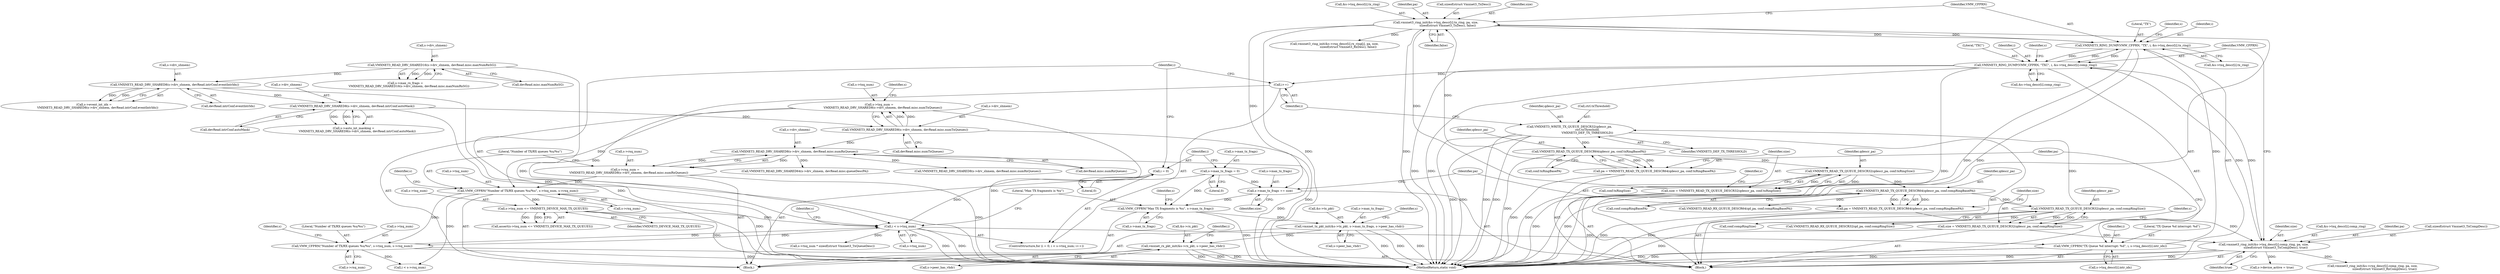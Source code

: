 digraph "0_qemu_9878d173f574df74bde0ff50b2f81009fbee81bb@pointer" {
"1000417" [label="(Call,vmxnet_tx_pkt_init(&s->tx_pkt, s->max_tx_frags, s->peer_has_vhdr))"];
"1000412" [label="(Call,VMW_CFPRN(\"Max TX fragments is %u\", s->max_tx_frags))"];
"1000343" [label="(Call,s->max_tx_frags += size)"];
"1000317" [label="(Call,vmxnet3_ring_init(&s->txq_descr[i].tx_ring, pa, size,\n                          sizeof(struct Vmxnet3_TxDesc), false))"];
"1000331" [label="(Call,VMXNET3_RING_DUMP(VMW_CFPRN, \"TX\", i, &s->txq_descr[i].tx_ring))"];
"1000376" [label="(Call,VMXNET3_RING_DUMP(VMW_CFPRN, \"TXC\", i, &s->txq_descr[i].comp_ring))"];
"1000362" [label="(Call,vmxnet3_ring_init(&s->txq_descr[i].comp_ring, pa, size,\n                          sizeof(struct Vmxnet3_TxCompDesc), true))"];
"1000348" [label="(Call,pa = VMXNET3_READ_TX_QUEUE_DESCR64(qdescr_pa, conf.compRingBasePA))"];
"1000350" [label="(Call,VMXNET3_READ_TX_QUEUE_DESCR64(qdescr_pa, conf.compRingBasePA))"];
"1000312" [label="(Call,VMXNET3_READ_TX_QUEUE_DESCR32(qdescr_pa, conf.txRingSize))"];
"1000305" [label="(Call,VMXNET3_READ_TX_QUEUE_DESCR64(qdescr_pa, conf.txRingBasePA))"];
"1000406" [label="(Call,VMXNET3_WRITE_TX_QUEUE_DESCR32(qdescr_pa,\n                                       ctrl.txThreshold,\n                                       VMXNET3_DEF_TX_THRESHOLD))"];
"1000357" [label="(Call,VMXNET3_READ_TX_QUEUE_DESCR32(qdescr_pa, conf.compRingSize))"];
"1000355" [label="(Call,size = VMXNET3_READ_TX_QUEUE_DESCR32(qdescr_pa, conf.compRingSize))"];
"1000293" [label="(Call,VMW_CFPRN(\"TX Queue %d interrupt: %d\", i, s->txq_descr[i].intr_idx))"];
"1000255" [label="(Call,i < s->txq_num)"];
"1000252" [label="(Call,i = 0)"];
"1000260" [label="(Call,i++)"];
"1000272" [label="(Call,VMW_CFPRN(\"Number of TX/RX queues %u/%u\", s->txq_num, s->rxq_num))"];
"1000221" [label="(Call,VMW_CFPRN(\"Number of TX/RX queues %u/%u\", s->txq_num, s->rxq_num))"];
"1000195" [label="(Call,s->txq_num =\n        VMXNET3_READ_DRV_SHARED8(s->drv_shmem, devRead.misc.numTxQueues))"];
"1000199" [label="(Call,VMXNET3_READ_DRV_SHARED8(s->drv_shmem, devRead.misc.numTxQueues))"];
"1000179" [label="(Call,VMXNET3_READ_DRV_SHARED8(s->drv_shmem, devRead.intrConf.autoMask))"];
"1000155" [label="(Call,VMXNET3_READ_DRV_SHARED8(s->drv_shmem, devRead.intrConf.eventIntrIdx))"];
"1000125" [label="(Call,VMXNET3_READ_DRV_SHARED16(s->drv_shmem, devRead.misc.maxNumRxSG))"];
"1000208" [label="(Call,s->rxq_num =\n        VMXNET3_READ_DRV_SHARED8(s->drv_shmem, devRead.misc.numRxQueues))"];
"1000212" [label="(Call,VMXNET3_READ_DRV_SHARED8(s->drv_shmem, devRead.misc.numRxQueues))"];
"1000230" [label="(Call,s->txq_num <= VMXNET3_DEVICE_MAX_TX_QUEUES)"];
"1000303" [label="(Call,pa = VMXNET3_READ_TX_QUEUE_DESCR64(qdescr_pa, conf.txRingBasePA))"];
"1000310" [label="(Call,size = VMXNET3_READ_TX_QUEUE_DESCR32(qdescr_pa, conf.txRingSize))"];
"1000246" [label="(Call,s->max_tx_frags = 0)"];
"1000428" [label="(Call,vmxnet_rx_pkt_init(&s->rx_pkt, s->peer_has_vhdr))"];
"1000345" [label="(Identifier,s)"];
"1000195" [label="(Call,s->txq_num =\n        VMXNET3_READ_DRV_SHARED8(s->drv_shmem, devRead.misc.numTxQueues))"];
"1000431" [label="(Identifier,s)"];
"1000414" [label="(Call,s->max_tx_frags)"];
"1000438" [label="(Identifier,i)"];
"1000281" [label="(Identifier,s)"];
"1000604" [label="(Call,s->device_active = true)"];
"1000234" [label="(Identifier,VMXNET3_DEVICE_MAX_TX_QUEUES)"];
"1000180" [label="(Call,s->drv_shmem)"];
"1000251" [label="(ControlStructure,for (i = 0; i < s->txq_num; i++))"];
"1000196" [label="(Call,s->txq_num)"];
"1000314" [label="(Call,conf.txRingSize)"];
"1000351" [label="(Identifier,qdescr_pa)"];
"1000175" [label="(Call,s->auto_int_masking =\n        VMXNET3_READ_DRV_SHARED8(s->drv_shmem, devRead.intrConf.autoMask))"];
"1000334" [label="(Identifier,i)"];
"1000378" [label="(Literal,\"TXC\")"];
"1000263" [label="(Call,VMXNET3_READ_DRV_SHARED8(s->drv_shmem, devRead.misc.numRxQueues))"];
"1000407" [label="(Identifier,qdescr_pa)"];
"1000260" [label="(Call,i++)"];
"1000417" [label="(Call,vmxnet_tx_pkt_init(&s->tx_pkt, s->max_tx_frags, s->peer_has_vhdr))"];
"1000212" [label="(Call,VMXNET3_READ_DRV_SHARED8(s->drv_shmem, devRead.misc.numRxQueues))"];
"1000253" [label="(Identifier,i)"];
"1000355" [label="(Call,size = VMXNET3_READ_TX_QUEUE_DESCR32(qdescr_pa, conf.compRingSize))"];
"1000311" [label="(Identifier,size)"];
"1000262" [label="(Block,)"];
"1000256" [label="(Identifier,i)"];
"1000226" [label="(Call,s->rxq_num)"];
"1000377" [label="(Identifier,VMW_CFPRN)"];
"1000406" [label="(Call,VMXNET3_WRITE_TX_QUEUE_DESCR32(qdescr_pa,\n                                       ctrl.txThreshold,\n                                       VMXNET3_DEF_TX_THRESHOLD))"];
"1000246" [label="(Call,s->max_tx_frags = 0)"];
"1000367" [label="(Identifier,s)"];
"1000331" [label="(Call,VMXNET3_RING_DUMP(VMW_CFPRN, \"TX\", i, &s->txq_descr[i].tx_ring))"];
"1000222" [label="(Literal,\"Number of TX/RX queues %u/%u\")"];
"1000362" [label="(Call,vmxnet3_ring_init(&s->txq_descr[i].comp_ring, pa, size,\n                          sizeof(struct Vmxnet3_TxCompDesc), true))"];
"1000247" [label="(Call,s->max_tx_frags)"];
"1000121" [label="(Call,s->max_rx_frags =\n        VMXNET3_READ_DRV_SHARED16(s->drv_shmem, devRead.misc.maxNumRxSG))"];
"1000126" [label="(Call,s->drv_shmem)"];
"1000151" [label="(Call,s->event_int_idx =\n        VMXNET3_READ_DRV_SHARED8(s->drv_shmem, devRead.intrConf.eventIntrIdx))"];
"1000313" [label="(Identifier,qdescr_pa)"];
"1000216" [label="(Call,devRead.misc.numRxQueues)"];
"1000372" [label="(Identifier,size)"];
"1000326" [label="(Identifier,pa)"];
"1000433" [label="(Call,s->peer_has_vhdr)"];
"1000359" [label="(Call,conf.compRingSize)"];
"1000429" [label="(Call,&s->rx_pkt)"];
"1000375" [label="(Identifier,true)"];
"1000357" [label="(Call,VMXNET3_READ_TX_QUEUE_DESCR32(qdescr_pa, conf.compRingSize))"];
"1000356" [label="(Identifier,size)"];
"1000304" [label="(Identifier,pa)"];
"1000455" [label="(Call,s->txq_num * sizeof(struct Vmxnet3_TxQueueDesc))"];
"1000156" [label="(Call,s->drv_shmem)"];
"1000273" [label="(Literal,\"Number of TX/RX queues %u/%u\")"];
"1000526" [label="(Call,vmxnet3_ring_init(&s->rxq_descr[i].rx_ring[j], pa, size,\n                              sizeof(struct Vmxnet3_RxDesc), false))"];
"1000312" [label="(Call,VMXNET3_READ_TX_QUEUE_DESCR32(qdescr_pa, conf.txRingSize))"];
"1000155" [label="(Call,VMXNET3_READ_DRV_SHARED8(s->drv_shmem, devRead.intrConf.eventIntrIdx))"];
"1000408" [label="(Call,ctrl.txThreshold)"];
"1000203" [label="(Call,devRead.misc.numTxQueues)"];
"1000250" [label="(Literal,0)"];
"1000350" [label="(Call,VMXNET3_READ_TX_QUEUE_DESCR64(qdescr_pa, conf.compRingBasePA))"];
"1000328" [label="(Call,sizeof(struct Vmxnet3_TxDesc))"];
"1000125" [label="(Call,VMXNET3_READ_DRV_SHARED16(s->drv_shmem, devRead.misc.maxNumRxSG))"];
"1000327" [label="(Identifier,size)"];
"1000295" [label="(Identifier,i)"];
"1000332" [label="(Identifier,VMW_CFPRN)"];
"1000440" [label="(Call,i < s->rxq_num)"];
"1000333" [label="(Literal,\"TX\")"];
"1000318" [label="(Call,&s->txq_descr[i].tx_ring)"];
"1000230" [label="(Call,s->txq_num <= VMXNET3_DEVICE_MAX_TX_QUEUES)"];
"1000277" [label="(Call,s->rxq_num)"];
"1000411" [label="(Identifier,VMXNET3_DEF_TX_THRESHOLD)"];
"1000343" [label="(Call,s->max_tx_frags += size)"];
"1000418" [label="(Call,&s->tx_pkt)"];
"1000557" [label="(Call,VMXNET3_READ_RX_QUEUE_DESCR32(qd_pa, conf.compRingSize))"];
"1000294" [label="(Literal,\"TX Queue %d interrupt: %d\")"];
"1000305" [label="(Call,VMXNET3_READ_TX_QUEUE_DESCR64(qdescr_pa, conf.txRingBasePA))"];
"1000363" [label="(Call,&s->txq_descr[i].comp_ring)"];
"1000232" [label="(Identifier,s)"];
"1000335" [label="(Call,&s->txq_descr[i].tx_ring)"];
"1000274" [label="(Call,s->txq_num)"];
"1000358" [label="(Identifier,qdescr_pa)"];
"1000380" [label="(Call,&s->txq_descr[i].comp_ring)"];
"1000221" [label="(Call,VMW_CFPRN(\"Number of TX/RX queues %u/%u\", s->txq_num, s->rxq_num))"];
"1000371" [label="(Identifier,pa)"];
"1000129" [label="(Call,devRead.misc.maxNumRxSG)"];
"1000420" [label="(Identifier,s)"];
"1000376" [label="(Call,VMXNET3_RING_DUMP(VMW_CFPRN, \"TXC\", i, &s->txq_descr[i].comp_ring))"];
"1000200" [label="(Call,s->drv_shmem)"];
"1000261" [label="(Identifier,i)"];
"1000209" [label="(Call,s->rxq_num)"];
"1000307" [label="(Call,conf.txRingBasePA)"];
"1000229" [label="(Call,assert(s->txq_num <= VMXNET3_DEVICE_MAX_TX_QUEUES))"];
"1000348" [label="(Call,pa = VMXNET3_READ_TX_QUEUE_DESCR64(qdescr_pa, conf.compRingBasePA))"];
"1000272" [label="(Call,VMW_CFPRN(\"Number of TX/RX queues %u/%u\", s->txq_num, s->rxq_num))"];
"1000293" [label="(Call,VMW_CFPRN(\"TX Queue %d interrupt: %d\", i, s->txq_descr[i].intr_idx))"];
"1000562" [label="(Call,vmxnet3_ring_init(&s->rxq_descr[i].comp_ring, pa, size,\n                          sizeof(struct Vmxnet3_RxCompDesc), true))"];
"1000306" [label="(Identifier,qdescr_pa)"];
"1000379" [label="(Identifier,i)"];
"1000425" [label="(Call,s->peer_has_vhdr)"];
"1000223" [label="(Call,s->txq_num)"];
"1000428" [label="(Call,vmxnet_rx_pkt_init(&s->rx_pkt, s->peer_has_vhdr))"];
"1000208" [label="(Call,s->rxq_num =\n        VMXNET3_READ_DRV_SHARED8(s->drv_shmem, devRead.misc.numRxQueues))"];
"1000322" [label="(Identifier,s)"];
"1000349" [label="(Identifier,pa)"];
"1000413" [label="(Literal,\"Max TX fragments is %u\")"];
"1000330" [label="(Identifier,false)"];
"1000179" [label="(Call,VMXNET3_READ_DRV_SHARED8(s->drv_shmem, devRead.intrConf.autoMask))"];
"1000393" [label="(Identifier,s)"];
"1000183" [label="(Call,devRead.intrConf.autoMask)"];
"1000296" [label="(Call,s->txq_descr[i].intr_idx)"];
"1000317" [label="(Call,vmxnet3_ring_init(&s->txq_descr[i].tx_ring, pa, size,\n                          sizeof(struct Vmxnet3_TxDesc), false))"];
"1000114" [label="(Block,)"];
"1000373" [label="(Call,sizeof(struct Vmxnet3_TxCompDesc))"];
"1000352" [label="(Call,conf.compRingBasePA)"];
"1000255" [label="(Call,i < s->txq_num)"];
"1000231" [label="(Call,s->txq_num)"];
"1000310" [label="(Call,size = VMXNET3_READ_TX_QUEUE_DESCR32(qdescr_pa, conf.txRingSize))"];
"1000265" [label="(Identifier,s)"];
"1000303" [label="(Call,pa = VMXNET3_READ_TX_QUEUE_DESCR64(qdescr_pa, conf.txRingBasePA))"];
"1000412" [label="(Call,VMW_CFPRN(\"Max TX fragments is %u\", s->max_tx_frags))"];
"1000550" [label="(Call,VMXNET3_READ_RX_QUEUE_DESCR64(qd_pa, conf.compRingBasePA))"];
"1000199" [label="(Call,VMXNET3_READ_DRV_SHARED8(s->drv_shmem, devRead.misc.numTxQueues))"];
"1000609" [label="(MethodReturn,static void)"];
"1000210" [label="(Identifier,s)"];
"1000237" [label="(Call,VMXNET3_READ_DRV_SHARED64(s->drv_shmem, devRead.misc.queueDescPA))"];
"1000159" [label="(Call,devRead.intrConf.eventIntrIdx)"];
"1000344" [label="(Call,s->max_tx_frags)"];
"1000213" [label="(Call,s->drv_shmem)"];
"1000252" [label="(Call,i = 0)"];
"1000347" [label="(Identifier,size)"];
"1000257" [label="(Call,s->txq_num)"];
"1000254" [label="(Literal,0)"];
"1000422" [label="(Call,s->max_tx_frags)"];
"1000417" -> "1000114"  [label="AST: "];
"1000417" -> "1000425"  [label="CFG: "];
"1000418" -> "1000417"  [label="AST: "];
"1000422" -> "1000417"  [label="AST: "];
"1000425" -> "1000417"  [label="AST: "];
"1000431" -> "1000417"  [label="CFG: "];
"1000417" -> "1000609"  [label="DDG: "];
"1000417" -> "1000609"  [label="DDG: "];
"1000417" -> "1000609"  [label="DDG: "];
"1000412" -> "1000417"  [label="DDG: "];
"1000417" -> "1000428"  [label="DDG: "];
"1000412" -> "1000114"  [label="AST: "];
"1000412" -> "1000414"  [label="CFG: "];
"1000413" -> "1000412"  [label="AST: "];
"1000414" -> "1000412"  [label="AST: "];
"1000420" -> "1000412"  [label="CFG: "];
"1000412" -> "1000609"  [label="DDG: "];
"1000343" -> "1000412"  [label="DDG: "];
"1000246" -> "1000412"  [label="DDG: "];
"1000343" -> "1000262"  [label="AST: "];
"1000343" -> "1000347"  [label="CFG: "];
"1000344" -> "1000343"  [label="AST: "];
"1000347" -> "1000343"  [label="AST: "];
"1000349" -> "1000343"  [label="CFG: "];
"1000317" -> "1000343"  [label="DDG: "];
"1000246" -> "1000343"  [label="DDG: "];
"1000317" -> "1000262"  [label="AST: "];
"1000317" -> "1000330"  [label="CFG: "];
"1000318" -> "1000317"  [label="AST: "];
"1000326" -> "1000317"  [label="AST: "];
"1000327" -> "1000317"  [label="AST: "];
"1000328" -> "1000317"  [label="AST: "];
"1000330" -> "1000317"  [label="AST: "];
"1000332" -> "1000317"  [label="CFG: "];
"1000317" -> "1000609"  [label="DDG: "];
"1000317" -> "1000609"  [label="DDG: "];
"1000331" -> "1000317"  [label="DDG: "];
"1000303" -> "1000317"  [label="DDG: "];
"1000310" -> "1000317"  [label="DDG: "];
"1000317" -> "1000331"  [label="DDG: "];
"1000317" -> "1000526"  [label="DDG: "];
"1000331" -> "1000262"  [label="AST: "];
"1000331" -> "1000335"  [label="CFG: "];
"1000332" -> "1000331"  [label="AST: "];
"1000333" -> "1000331"  [label="AST: "];
"1000334" -> "1000331"  [label="AST: "];
"1000335" -> "1000331"  [label="AST: "];
"1000345" -> "1000331"  [label="CFG: "];
"1000331" -> "1000609"  [label="DDG: "];
"1000331" -> "1000609"  [label="DDG: "];
"1000376" -> "1000331"  [label="DDG: "];
"1000293" -> "1000331"  [label="DDG: "];
"1000331" -> "1000376"  [label="DDG: "];
"1000331" -> "1000376"  [label="DDG: "];
"1000376" -> "1000262"  [label="AST: "];
"1000376" -> "1000380"  [label="CFG: "];
"1000377" -> "1000376"  [label="AST: "];
"1000378" -> "1000376"  [label="AST: "];
"1000379" -> "1000376"  [label="AST: "];
"1000380" -> "1000376"  [label="AST: "];
"1000393" -> "1000376"  [label="CFG: "];
"1000376" -> "1000609"  [label="DDG: "];
"1000376" -> "1000609"  [label="DDG: "];
"1000376" -> "1000609"  [label="DDG: "];
"1000376" -> "1000260"  [label="DDG: "];
"1000376" -> "1000362"  [label="DDG: "];
"1000362" -> "1000376"  [label="DDG: "];
"1000362" -> "1000262"  [label="AST: "];
"1000362" -> "1000375"  [label="CFG: "];
"1000363" -> "1000362"  [label="AST: "];
"1000371" -> "1000362"  [label="AST: "];
"1000372" -> "1000362"  [label="AST: "];
"1000373" -> "1000362"  [label="AST: "];
"1000375" -> "1000362"  [label="AST: "];
"1000377" -> "1000362"  [label="CFG: "];
"1000362" -> "1000609"  [label="DDG: "];
"1000362" -> "1000609"  [label="DDG: "];
"1000362" -> "1000609"  [label="DDG: "];
"1000348" -> "1000362"  [label="DDG: "];
"1000355" -> "1000362"  [label="DDG: "];
"1000362" -> "1000562"  [label="DDG: "];
"1000362" -> "1000604"  [label="DDG: "];
"1000348" -> "1000262"  [label="AST: "];
"1000348" -> "1000350"  [label="CFG: "];
"1000349" -> "1000348"  [label="AST: "];
"1000350" -> "1000348"  [label="AST: "];
"1000356" -> "1000348"  [label="CFG: "];
"1000348" -> "1000609"  [label="DDG: "];
"1000350" -> "1000348"  [label="DDG: "];
"1000350" -> "1000348"  [label="DDG: "];
"1000350" -> "1000352"  [label="CFG: "];
"1000351" -> "1000350"  [label="AST: "];
"1000352" -> "1000350"  [label="AST: "];
"1000350" -> "1000609"  [label="DDG: "];
"1000312" -> "1000350"  [label="DDG: "];
"1000350" -> "1000357"  [label="DDG: "];
"1000350" -> "1000550"  [label="DDG: "];
"1000312" -> "1000310"  [label="AST: "];
"1000312" -> "1000314"  [label="CFG: "];
"1000313" -> "1000312"  [label="AST: "];
"1000314" -> "1000312"  [label="AST: "];
"1000310" -> "1000312"  [label="CFG: "];
"1000312" -> "1000609"  [label="DDG: "];
"1000312" -> "1000310"  [label="DDG: "];
"1000312" -> "1000310"  [label="DDG: "];
"1000305" -> "1000312"  [label="DDG: "];
"1000305" -> "1000303"  [label="AST: "];
"1000305" -> "1000307"  [label="CFG: "];
"1000306" -> "1000305"  [label="AST: "];
"1000307" -> "1000305"  [label="AST: "];
"1000303" -> "1000305"  [label="CFG: "];
"1000305" -> "1000609"  [label="DDG: "];
"1000305" -> "1000303"  [label="DDG: "];
"1000305" -> "1000303"  [label="DDG: "];
"1000406" -> "1000305"  [label="DDG: "];
"1000406" -> "1000262"  [label="AST: "];
"1000406" -> "1000411"  [label="CFG: "];
"1000407" -> "1000406"  [label="AST: "];
"1000408" -> "1000406"  [label="AST: "];
"1000411" -> "1000406"  [label="AST: "];
"1000261" -> "1000406"  [label="CFG: "];
"1000406" -> "1000609"  [label="DDG: "];
"1000406" -> "1000609"  [label="DDG: "];
"1000406" -> "1000609"  [label="DDG: "];
"1000406" -> "1000609"  [label="DDG: "];
"1000357" -> "1000406"  [label="DDG: "];
"1000357" -> "1000355"  [label="AST: "];
"1000357" -> "1000359"  [label="CFG: "];
"1000358" -> "1000357"  [label="AST: "];
"1000359" -> "1000357"  [label="AST: "];
"1000355" -> "1000357"  [label="CFG: "];
"1000357" -> "1000609"  [label="DDG: "];
"1000357" -> "1000355"  [label="DDG: "];
"1000357" -> "1000355"  [label="DDG: "];
"1000357" -> "1000557"  [label="DDG: "];
"1000355" -> "1000262"  [label="AST: "];
"1000356" -> "1000355"  [label="AST: "];
"1000367" -> "1000355"  [label="CFG: "];
"1000355" -> "1000609"  [label="DDG: "];
"1000293" -> "1000262"  [label="AST: "];
"1000293" -> "1000296"  [label="CFG: "];
"1000294" -> "1000293"  [label="AST: "];
"1000295" -> "1000293"  [label="AST: "];
"1000296" -> "1000293"  [label="AST: "];
"1000304" -> "1000293"  [label="CFG: "];
"1000293" -> "1000609"  [label="DDG: "];
"1000293" -> "1000609"  [label="DDG: "];
"1000255" -> "1000293"  [label="DDG: "];
"1000255" -> "1000251"  [label="AST: "];
"1000255" -> "1000257"  [label="CFG: "];
"1000256" -> "1000255"  [label="AST: "];
"1000257" -> "1000255"  [label="AST: "];
"1000265" -> "1000255"  [label="CFG: "];
"1000413" -> "1000255"  [label="CFG: "];
"1000255" -> "1000609"  [label="DDG: "];
"1000255" -> "1000609"  [label="DDG: "];
"1000252" -> "1000255"  [label="DDG: "];
"1000260" -> "1000255"  [label="DDG: "];
"1000272" -> "1000255"  [label="DDG: "];
"1000230" -> "1000255"  [label="DDG: "];
"1000255" -> "1000272"  [label="DDG: "];
"1000255" -> "1000455"  [label="DDG: "];
"1000252" -> "1000251"  [label="AST: "];
"1000252" -> "1000254"  [label="CFG: "];
"1000253" -> "1000252"  [label="AST: "];
"1000254" -> "1000252"  [label="AST: "];
"1000256" -> "1000252"  [label="CFG: "];
"1000260" -> "1000251"  [label="AST: "];
"1000260" -> "1000261"  [label="CFG: "];
"1000261" -> "1000260"  [label="AST: "];
"1000256" -> "1000260"  [label="CFG: "];
"1000272" -> "1000262"  [label="AST: "];
"1000272" -> "1000277"  [label="CFG: "];
"1000273" -> "1000272"  [label="AST: "];
"1000274" -> "1000272"  [label="AST: "];
"1000277" -> "1000272"  [label="AST: "];
"1000281" -> "1000272"  [label="CFG: "];
"1000272" -> "1000609"  [label="DDG: "];
"1000221" -> "1000272"  [label="DDG: "];
"1000272" -> "1000440"  [label="DDG: "];
"1000221" -> "1000114"  [label="AST: "];
"1000221" -> "1000226"  [label="CFG: "];
"1000222" -> "1000221"  [label="AST: "];
"1000223" -> "1000221"  [label="AST: "];
"1000226" -> "1000221"  [label="AST: "];
"1000232" -> "1000221"  [label="CFG: "];
"1000221" -> "1000609"  [label="DDG: "];
"1000195" -> "1000221"  [label="DDG: "];
"1000208" -> "1000221"  [label="DDG: "];
"1000221" -> "1000230"  [label="DDG: "];
"1000221" -> "1000440"  [label="DDG: "];
"1000195" -> "1000114"  [label="AST: "];
"1000195" -> "1000199"  [label="CFG: "];
"1000196" -> "1000195"  [label="AST: "];
"1000199" -> "1000195"  [label="AST: "];
"1000210" -> "1000195"  [label="CFG: "];
"1000195" -> "1000609"  [label="DDG: "];
"1000199" -> "1000195"  [label="DDG: "];
"1000199" -> "1000195"  [label="DDG: "];
"1000199" -> "1000203"  [label="CFG: "];
"1000200" -> "1000199"  [label="AST: "];
"1000203" -> "1000199"  [label="AST: "];
"1000199" -> "1000609"  [label="DDG: "];
"1000179" -> "1000199"  [label="DDG: "];
"1000199" -> "1000212"  [label="DDG: "];
"1000179" -> "1000175"  [label="AST: "];
"1000179" -> "1000183"  [label="CFG: "];
"1000180" -> "1000179"  [label="AST: "];
"1000183" -> "1000179"  [label="AST: "];
"1000175" -> "1000179"  [label="CFG: "];
"1000179" -> "1000609"  [label="DDG: "];
"1000179" -> "1000175"  [label="DDG: "];
"1000179" -> "1000175"  [label="DDG: "];
"1000155" -> "1000179"  [label="DDG: "];
"1000155" -> "1000151"  [label="AST: "];
"1000155" -> "1000159"  [label="CFG: "];
"1000156" -> "1000155"  [label="AST: "];
"1000159" -> "1000155"  [label="AST: "];
"1000151" -> "1000155"  [label="CFG: "];
"1000155" -> "1000609"  [label="DDG: "];
"1000155" -> "1000151"  [label="DDG: "];
"1000155" -> "1000151"  [label="DDG: "];
"1000125" -> "1000155"  [label="DDG: "];
"1000125" -> "1000121"  [label="AST: "];
"1000125" -> "1000129"  [label="CFG: "];
"1000126" -> "1000125"  [label="AST: "];
"1000129" -> "1000125"  [label="AST: "];
"1000121" -> "1000125"  [label="CFG: "];
"1000125" -> "1000609"  [label="DDG: "];
"1000125" -> "1000121"  [label="DDG: "];
"1000125" -> "1000121"  [label="DDG: "];
"1000208" -> "1000114"  [label="AST: "];
"1000208" -> "1000212"  [label="CFG: "];
"1000209" -> "1000208"  [label="AST: "];
"1000212" -> "1000208"  [label="AST: "];
"1000222" -> "1000208"  [label="CFG: "];
"1000208" -> "1000609"  [label="DDG: "];
"1000212" -> "1000208"  [label="DDG: "];
"1000212" -> "1000208"  [label="DDG: "];
"1000212" -> "1000216"  [label="CFG: "];
"1000213" -> "1000212"  [label="AST: "];
"1000216" -> "1000212"  [label="AST: "];
"1000212" -> "1000609"  [label="DDG: "];
"1000212" -> "1000237"  [label="DDG: "];
"1000212" -> "1000263"  [label="DDG: "];
"1000230" -> "1000229"  [label="AST: "];
"1000230" -> "1000234"  [label="CFG: "];
"1000231" -> "1000230"  [label="AST: "];
"1000234" -> "1000230"  [label="AST: "];
"1000229" -> "1000230"  [label="CFG: "];
"1000230" -> "1000609"  [label="DDG: "];
"1000230" -> "1000229"  [label="DDG: "];
"1000230" -> "1000229"  [label="DDG: "];
"1000303" -> "1000262"  [label="AST: "];
"1000304" -> "1000303"  [label="AST: "];
"1000311" -> "1000303"  [label="CFG: "];
"1000303" -> "1000609"  [label="DDG: "];
"1000310" -> "1000262"  [label="AST: "];
"1000311" -> "1000310"  [label="AST: "];
"1000322" -> "1000310"  [label="CFG: "];
"1000310" -> "1000609"  [label="DDG: "];
"1000246" -> "1000114"  [label="AST: "];
"1000246" -> "1000250"  [label="CFG: "];
"1000247" -> "1000246"  [label="AST: "];
"1000250" -> "1000246"  [label="AST: "];
"1000253" -> "1000246"  [label="CFG: "];
"1000428" -> "1000114"  [label="AST: "];
"1000428" -> "1000433"  [label="CFG: "];
"1000429" -> "1000428"  [label="AST: "];
"1000433" -> "1000428"  [label="AST: "];
"1000438" -> "1000428"  [label="CFG: "];
"1000428" -> "1000609"  [label="DDG: "];
"1000428" -> "1000609"  [label="DDG: "];
"1000428" -> "1000609"  [label="DDG: "];
}
